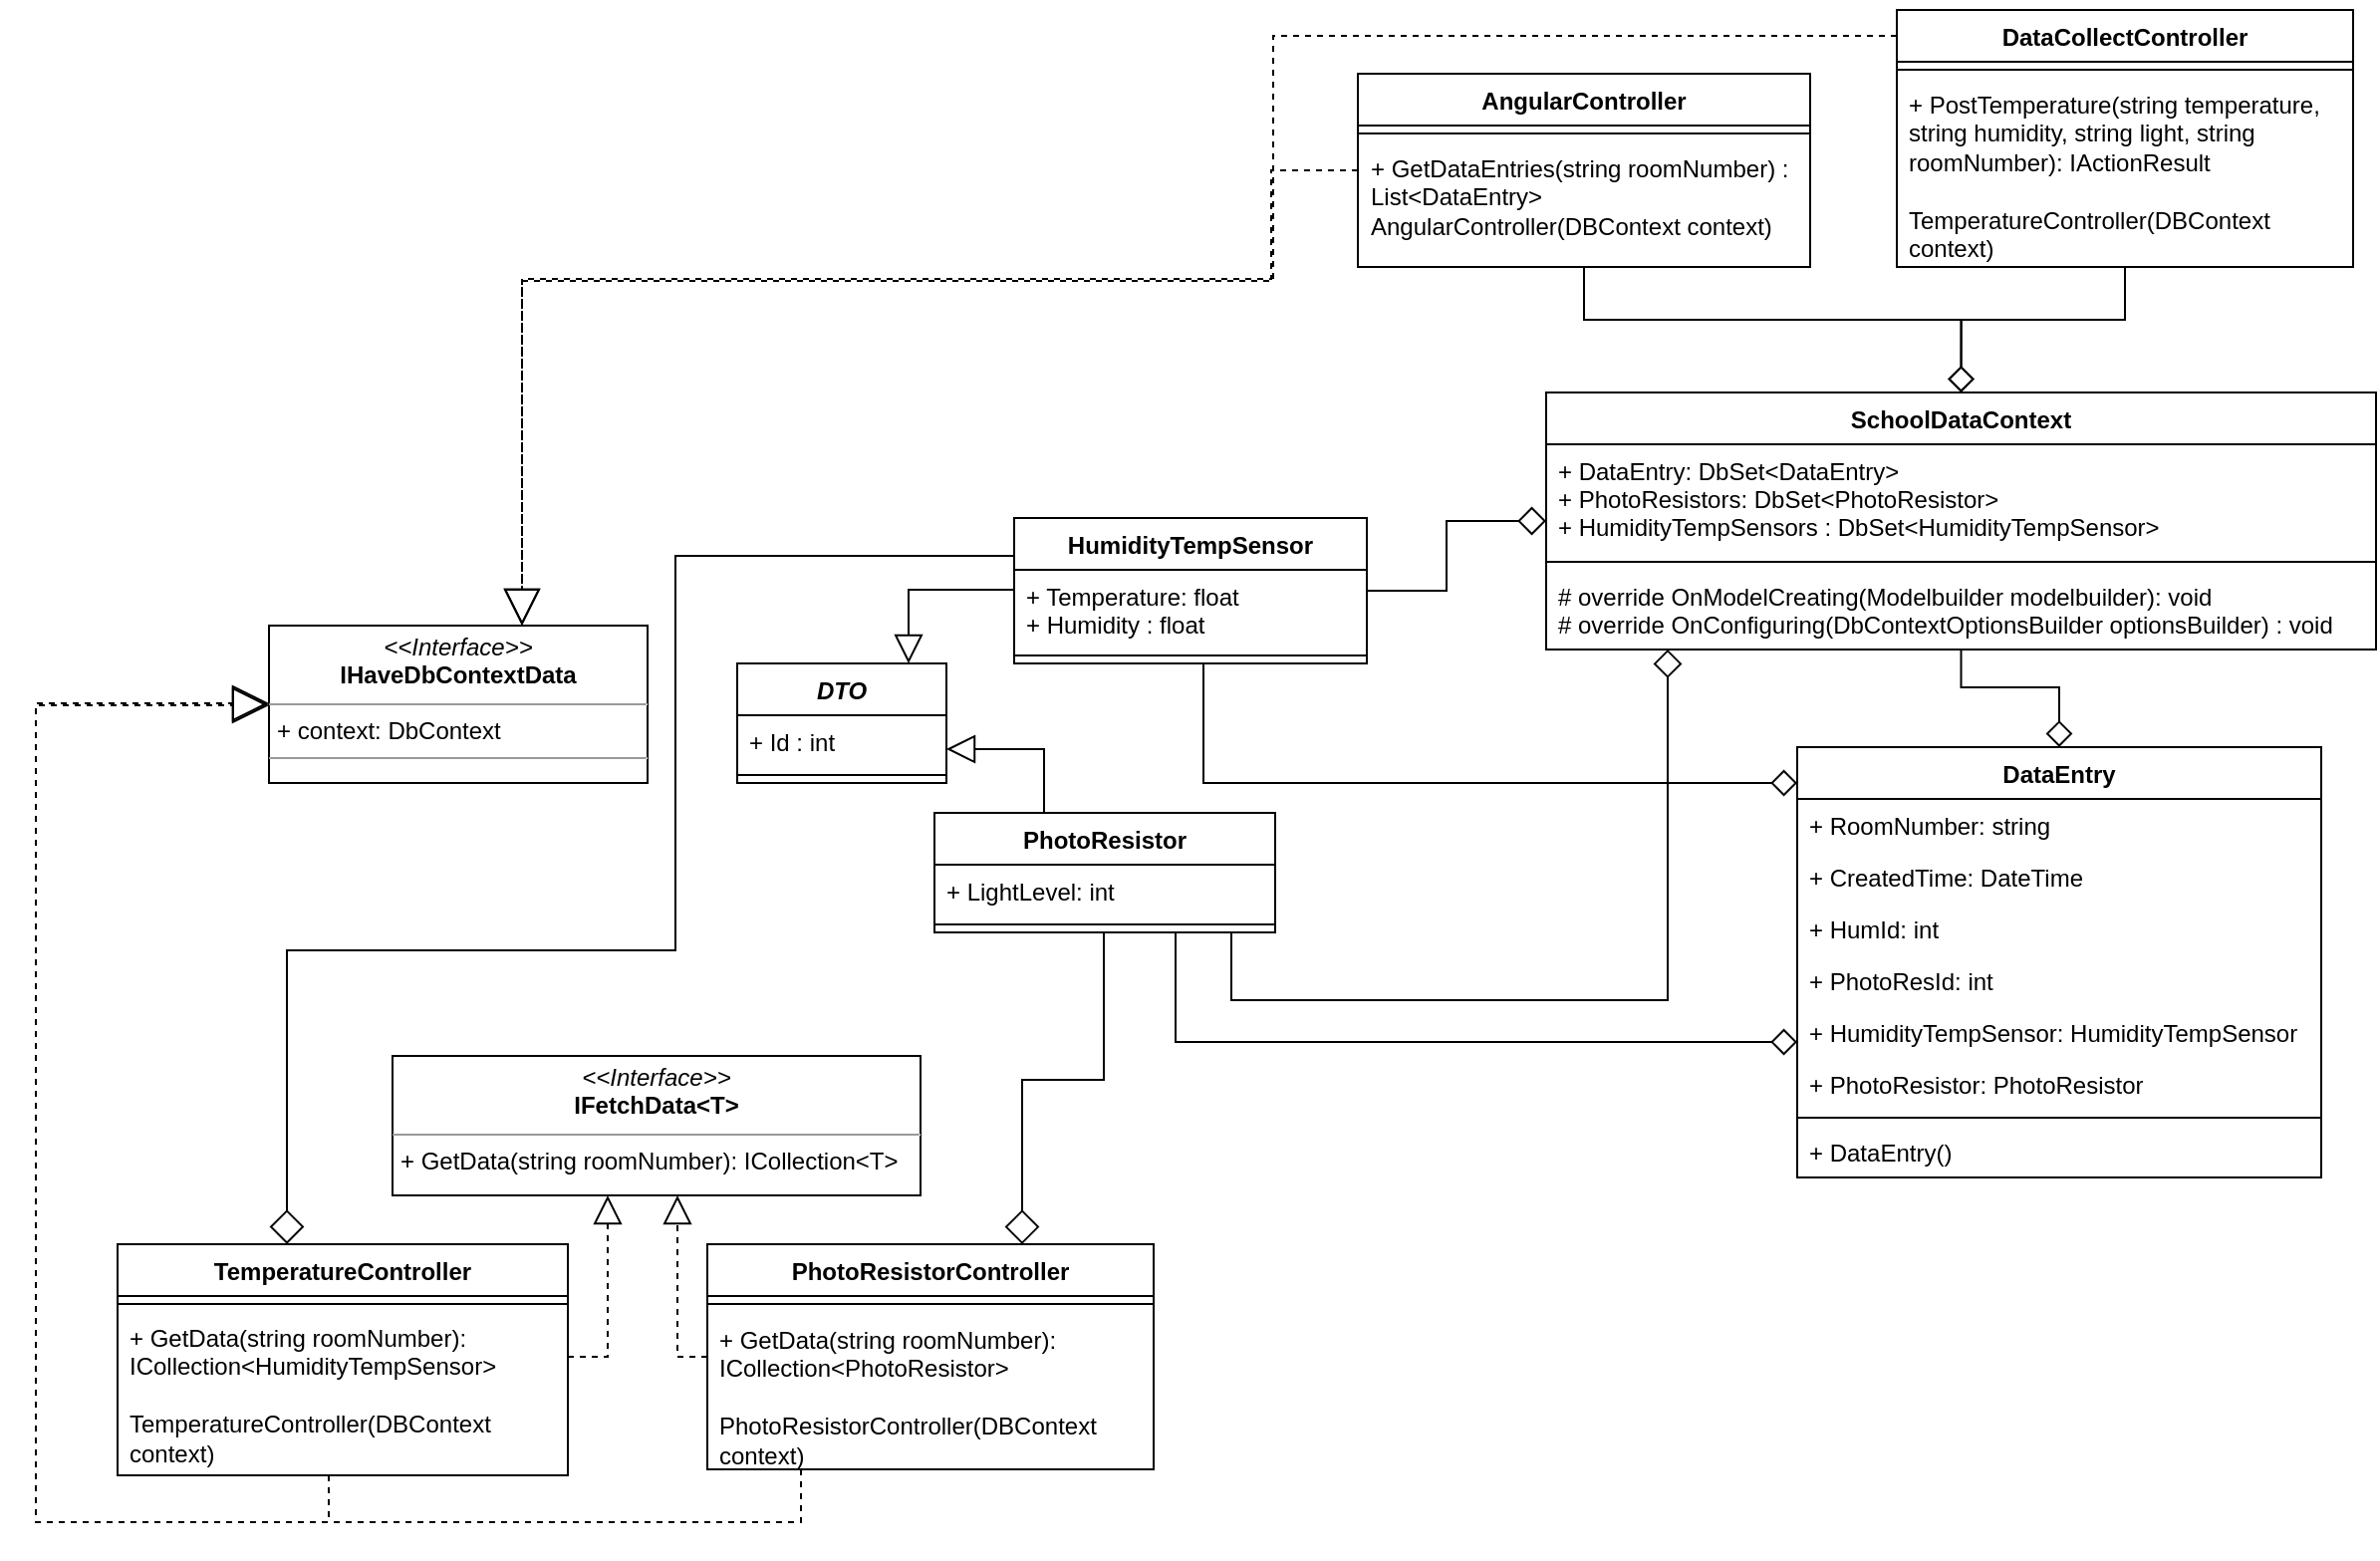 <mxfile version="15.0.3" type="device"><diagram id="x-YKFXe__G-PMNe2rKYq" name="Page-1"><mxGraphModel dx="981" dy="508" grid="0" gridSize="10" guides="1" tooltips="1" connect="1" arrows="1" fold="1" page="1" pageScale="1" pageWidth="827" pageHeight="1169" math="0" shadow="0"><root><mxCell id="0"/><mxCell id="1" parent="0"/><mxCell id="aSCxSlpjrOHpZsgmTtxv-40" style="edgeStyle=orthogonalEdgeStyle;rounded=0;orthogonalLoop=1;jettySize=auto;html=1;exitX=0.5;exitY=0;exitDx=0;exitDy=0;startArrow=diamond;startFill=0;endSize=11;endArrow=none;endFill=0;startSize=12;" edge="1" parent="1" target="aSCxSlpjrOHpZsgmTtxv-38"><mxGeometry relative="1" as="geometry"><mxPoint x="225" y="178" as="sourcePoint"/></mxGeometry></mxCell><mxCell id="aSCxSlpjrOHpZsgmTtxv-96" style="edgeStyle=orthogonalEdgeStyle;rounded=0;orthogonalLoop=1;jettySize=auto;html=1;exitX=0.5;exitY=0;exitDx=0;exitDy=0;startArrow=diamond;startFill=0;endSize=11;endArrow=none;endFill=0;startSize=12;" edge="1" parent="1"><mxGeometry relative="1" as="geometry"><mxPoint x="809.002" y="479.996" as="sourcePoint"/></mxGeometry></mxCell><mxCell id="aSCxSlpjrOHpZsgmTtxv-97" value="PhotoResistor" style="swimlane;fontStyle=1;align=center;verticalAlign=top;childLayout=stackLayout;horizontal=1;startSize=26;horizontalStack=0;resizeParent=1;resizeParentMax=0;resizeLast=0;collapsible=1;marginBottom=0;" vertex="1" parent="1"><mxGeometry x="637.002" y="799.996" width="171" height="60" as="geometry"/></mxCell><mxCell id="aSCxSlpjrOHpZsgmTtxv-98" value="+ LightLevel: int" style="text;strokeColor=none;fillColor=none;align=left;verticalAlign=top;spacingLeft=4;spacingRight=4;overflow=hidden;rotatable=0;points=[[0,0.5],[1,0.5]];portConstraint=eastwest;" vertex="1" parent="aSCxSlpjrOHpZsgmTtxv-97"><mxGeometry y="26" width="171" height="26" as="geometry"/></mxCell><mxCell id="aSCxSlpjrOHpZsgmTtxv-99" value="" style="line;strokeWidth=1;fillColor=none;align=left;verticalAlign=middle;spacingTop=-1;spacingLeft=3;spacingRight=3;rotatable=0;labelPosition=right;points=[];portConstraint=eastwest;" vertex="1" parent="aSCxSlpjrOHpZsgmTtxv-97"><mxGeometry y="52" width="171" height="8" as="geometry"/></mxCell><mxCell id="aSCxSlpjrOHpZsgmTtxv-100" value="HumidityTempSensor" style="swimlane;fontStyle=1;align=center;verticalAlign=top;childLayout=stackLayout;horizontal=1;startSize=26;horizontalStack=0;resizeParent=1;resizeParentMax=0;resizeLast=0;collapsible=1;marginBottom=0;" vertex="1" parent="1"><mxGeometry x="677.002" y="651.996" width="177" height="73" as="geometry"/></mxCell><mxCell id="aSCxSlpjrOHpZsgmTtxv-101" value="+ Temperature: float &#10;+ Humidity : float " style="text;strokeColor=none;fillColor=none;align=left;verticalAlign=top;spacingLeft=4;spacingRight=4;overflow=hidden;rotatable=0;points=[[0,0.5],[1,0.5]];portConstraint=eastwest;" vertex="1" parent="aSCxSlpjrOHpZsgmTtxv-100"><mxGeometry y="26" width="177" height="39" as="geometry"/></mxCell><mxCell id="aSCxSlpjrOHpZsgmTtxv-102" value="" style="line;strokeWidth=1;fillColor=none;align=left;verticalAlign=middle;spacingTop=-1;spacingLeft=3;spacingRight=3;rotatable=0;labelPosition=right;points=[];portConstraint=eastwest;" vertex="1" parent="aSCxSlpjrOHpZsgmTtxv-100"><mxGeometry y="65" width="177" height="8" as="geometry"/></mxCell><mxCell id="aSCxSlpjrOHpZsgmTtxv-103" style="edgeStyle=orthogonalEdgeStyle;rounded=0;orthogonalLoop=1;jettySize=auto;html=1;exitX=0.5;exitY=0;exitDx=0;exitDy=0;startArrow=diamond;startFill=0;endArrow=none;endFill=0;startSize=11;endSize=12;" edge="1" parent="1" source="aSCxSlpjrOHpZsgmTtxv-105" target="aSCxSlpjrOHpZsgmTtxv-141"><mxGeometry relative="1" as="geometry"/></mxCell><mxCell id="aSCxSlpjrOHpZsgmTtxv-104" style="edgeStyle=orthogonalEdgeStyle;rounded=0;orthogonalLoop=1;jettySize=auto;html=1;exitX=0.5;exitY=0;exitDx=0;exitDy=0;startArrow=diamond;startFill=0;endArrow=none;endFill=0;startSize=11;endSize=12;" edge="1" parent="1" source="aSCxSlpjrOHpZsgmTtxv-105" target="aSCxSlpjrOHpZsgmTtxv-145"><mxGeometry relative="1" as="geometry"/></mxCell><mxCell id="aSCxSlpjrOHpZsgmTtxv-105" value="SchoolDataContext" style="swimlane;fontStyle=1;align=center;verticalAlign=top;childLayout=stackLayout;horizontal=1;startSize=26;horizontalStack=0;resizeParent=1;resizeParentMax=0;resizeLast=0;collapsible=1;marginBottom=0;" vertex="1" parent="1"><mxGeometry x="944.002" y="588.996" width="416.5" height="129" as="geometry"/></mxCell><mxCell id="aSCxSlpjrOHpZsgmTtxv-106" value="+ DataEntry: DbSet&lt;DataEntry&gt;&#10;+ PhotoResistors: DbSet&lt;PhotoResistor&gt;&#10;+ HumidityTempSensors : DbSet&lt;HumidityTempSensor&gt;" style="text;strokeColor=none;fillColor=none;align=left;verticalAlign=top;spacingLeft=4;spacingRight=4;overflow=hidden;rotatable=0;points=[[0,0.5],[1,0.5]];portConstraint=eastwest;" vertex="1" parent="aSCxSlpjrOHpZsgmTtxv-105"><mxGeometry y="26" width="416.5" height="55" as="geometry"/></mxCell><mxCell id="aSCxSlpjrOHpZsgmTtxv-107" value="" style="line;strokeWidth=1;fillColor=none;align=left;verticalAlign=middle;spacingTop=-1;spacingLeft=3;spacingRight=3;rotatable=0;labelPosition=right;points=[];portConstraint=eastwest;" vertex="1" parent="aSCxSlpjrOHpZsgmTtxv-105"><mxGeometry y="81" width="416.5" height="8" as="geometry"/></mxCell><mxCell id="aSCxSlpjrOHpZsgmTtxv-108" value="# override OnModelCreating(Modelbuilder modelbuilder): void&#10;# override OnConfiguring(DbContextOptionsBuilder optionsBuilder) : void" style="text;strokeColor=none;fillColor=none;align=left;verticalAlign=top;spacingLeft=4;spacingRight=4;overflow=hidden;rotatable=0;points=[[0,0.5],[1,0.5]];portConstraint=eastwest;" vertex="1" parent="aSCxSlpjrOHpZsgmTtxv-105"><mxGeometry y="89" width="416.5" height="40" as="geometry"/></mxCell><mxCell id="aSCxSlpjrOHpZsgmTtxv-109" style="edgeStyle=orthogonalEdgeStyle;rounded=0;orthogonalLoop=1;jettySize=auto;html=1;startArrow=diamond;startFill=0;endArrow=none;endFill=0;startSize=12;endSize=11;" edge="1" parent="1" source="aSCxSlpjrOHpZsgmTtxv-105" target="aSCxSlpjrOHpZsgmTtxv-97"><mxGeometry relative="1" as="geometry"><mxPoint x="985.002" y="610.996" as="sourcePoint"/><Array as="points"><mxPoint x="1005" y="894"/><mxPoint x="786" y="894"/></Array></mxGeometry></mxCell><mxCell id="aSCxSlpjrOHpZsgmTtxv-110" style="edgeStyle=orthogonalEdgeStyle;rounded=0;orthogonalLoop=1;jettySize=auto;html=1;startArrow=diamond;startFill=0;endArrow=none;endFill=0;startSize=12;endSize=11;" edge="1" parent="1" source="aSCxSlpjrOHpZsgmTtxv-105" target="aSCxSlpjrOHpZsgmTtxv-100"><mxGeometry relative="1" as="geometry"><Array as="points"/></mxGeometry></mxCell><mxCell id="aSCxSlpjrOHpZsgmTtxv-111" style="edgeStyle=orthogonalEdgeStyle;rounded=0;orthogonalLoop=1;jettySize=auto;html=1;dashed=1;startArrow=none;startFill=0;endArrow=block;endFill=0;startSize=11;endSize=12;" edge="1" parent="1" source="aSCxSlpjrOHpZsgmTtxv-113" target="aSCxSlpjrOHpZsgmTtxv-128"><mxGeometry relative="1" as="geometry"><Array as="points"><mxPoint x="473" y="1073"/></Array></mxGeometry></mxCell><mxCell id="aSCxSlpjrOHpZsgmTtxv-112" style="edgeStyle=orthogonalEdgeStyle;rounded=0;orthogonalLoop=1;jettySize=auto;html=1;startArrow=diamond;startFill=0;endArrow=none;endFill=0;startSize=15;" edge="1" parent="1" source="aSCxSlpjrOHpZsgmTtxv-113" target="aSCxSlpjrOHpZsgmTtxv-100"><mxGeometry relative="1" as="geometry"><mxPoint x="369.003" y="1031.996" as="sourcePoint"/><Array as="points"><mxPoint x="312" y="869"/><mxPoint x="507" y="869"/><mxPoint x="507" y="671"/></Array></mxGeometry></mxCell><mxCell id="aSCxSlpjrOHpZsgmTtxv-153" style="edgeStyle=orthogonalEdgeStyle;rounded=0;orthogonalLoop=1;jettySize=auto;html=1;dashed=1;startArrow=none;startFill=0;endArrow=block;endFill=0;startSize=11;endSize=16;" edge="1" parent="1" source="aSCxSlpjrOHpZsgmTtxv-116"><mxGeometry relative="1" as="geometry"><mxPoint x="333" y="1123.996" as="sourcePoint"/><mxPoint x="303.003" y="745" as="targetPoint"/><Array as="points"><mxPoint x="333" y="1156"/><mxPoint x="186" y="1156"/><mxPoint x="186" y="745"/></Array></mxGeometry></mxCell><mxCell id="aSCxSlpjrOHpZsgmTtxv-113" value="TemperatureController" style="swimlane;fontStyle=1;align=center;verticalAlign=top;childLayout=stackLayout;horizontal=1;startSize=26;horizontalStack=0;resizeParent=1;resizeParentMax=0;resizeLast=0;collapsible=1;marginBottom=0;" vertex="1" parent="1"><mxGeometry x="227.003" y="1016.496" width="226" height="116" as="geometry"/></mxCell><mxCell id="aSCxSlpjrOHpZsgmTtxv-115" value="" style="line;strokeWidth=1;fillColor=none;align=left;verticalAlign=middle;spacingTop=-1;spacingLeft=3;spacingRight=3;rotatable=0;labelPosition=right;points=[];portConstraint=eastwest;" vertex="1" parent="aSCxSlpjrOHpZsgmTtxv-113"><mxGeometry y="26" width="226" height="8" as="geometry"/></mxCell><mxCell id="aSCxSlpjrOHpZsgmTtxv-116" value="+ GetData(string roomNumber): ICollection&lt;HumidityTempSensor&gt;&#10;&#10;TemperatureController(DBContext context)" style="text;strokeColor=none;fillColor=none;align=left;verticalAlign=top;spacingLeft=4;spacingRight=4;overflow=hidden;rotatable=0;points=[[0,0.5],[1,0.5]];portConstraint=eastwest;whiteSpace=wrap;" vertex="1" parent="aSCxSlpjrOHpZsgmTtxv-113"><mxGeometry y="34" width="226" height="82" as="geometry"/></mxCell><mxCell id="aSCxSlpjrOHpZsgmTtxv-117" style="edgeStyle=orthogonalEdgeStyle;rounded=0;orthogonalLoop=1;jettySize=auto;html=1;dashed=1;startArrow=none;startFill=0;endArrow=block;endFill=0;startSize=11;endSize=12;" edge="1" parent="1" source="aSCxSlpjrOHpZsgmTtxv-119" target="aSCxSlpjrOHpZsgmTtxv-128"><mxGeometry relative="1" as="geometry"><Array as="points"><mxPoint x="508" y="1073"/></Array></mxGeometry></mxCell><mxCell id="aSCxSlpjrOHpZsgmTtxv-118" style="edgeStyle=orthogonalEdgeStyle;rounded=0;orthogonalLoop=1;jettySize=auto;html=1;endArrow=none;endFill=0;startArrow=diamond;startFill=0;startSize=15;" edge="1" parent="1" source="aSCxSlpjrOHpZsgmTtxv-119" target="aSCxSlpjrOHpZsgmTtxv-97"><mxGeometry relative="1" as="geometry"><Array as="points"><mxPoint x="681" y="934"/><mxPoint x="722" y="934"/></Array></mxGeometry></mxCell><mxCell id="aSCxSlpjrOHpZsgmTtxv-152" style="edgeStyle=orthogonalEdgeStyle;rounded=0;orthogonalLoop=1;jettySize=auto;html=1;dashed=1;startArrow=none;startFill=0;endArrow=block;endFill=0;startSize=11;endSize=16;" edge="1" parent="1" source="aSCxSlpjrOHpZsgmTtxv-122" target="aSCxSlpjrOHpZsgmTtxv-149"><mxGeometry relative="1" as="geometry"><Array as="points"><mxPoint x="570" y="1156"/><mxPoint x="186" y="1156"/><mxPoint x="186" y="746"/></Array></mxGeometry></mxCell><mxCell id="aSCxSlpjrOHpZsgmTtxv-119" value="PhotoResistorController" style="swimlane;fontStyle=1;align=center;verticalAlign=top;childLayout=stackLayout;horizontal=1;startSize=26;horizontalStack=0;resizeParent=1;resizeParentMax=0;resizeLast=0;collapsible=1;marginBottom=0;" vertex="1" parent="1"><mxGeometry x="523" y="1016.5" width="224" height="113" as="geometry"/></mxCell><mxCell id="aSCxSlpjrOHpZsgmTtxv-121" value="" style="line;strokeWidth=1;fillColor=none;align=left;verticalAlign=middle;spacingTop=-1;spacingLeft=3;spacingRight=3;rotatable=0;labelPosition=right;points=[];portConstraint=eastwest;" vertex="1" parent="aSCxSlpjrOHpZsgmTtxv-119"><mxGeometry y="26" width="224" height="8" as="geometry"/></mxCell><mxCell id="aSCxSlpjrOHpZsgmTtxv-122" value="+ GetData(string roomNumber): ICollection&lt;PhotoResistor&gt;&#10;&#10;PhotoResistorController(DBContext context)" style="text;strokeColor=none;fillColor=none;align=left;verticalAlign=top;spacingLeft=4;spacingRight=4;overflow=hidden;rotatable=0;points=[[0,0.5],[1,0.5]];portConstraint=eastwest;whiteSpace=wrap;" vertex="1" parent="aSCxSlpjrOHpZsgmTtxv-119"><mxGeometry y="34" width="224" height="79" as="geometry"/></mxCell><mxCell id="aSCxSlpjrOHpZsgmTtxv-123" value="DTO" style="swimlane;fontStyle=3;align=center;verticalAlign=top;childLayout=stackLayout;horizontal=1;startSize=26;horizontalStack=0;resizeParent=1;resizeParentMax=0;resizeLast=0;collapsible=1;marginBottom=0;" vertex="1" parent="1"><mxGeometry x="538.002" y="724.996" width="105" height="60" as="geometry"/></mxCell><mxCell id="aSCxSlpjrOHpZsgmTtxv-124" value="+ Id : int" style="text;strokeColor=none;fillColor=none;align=left;verticalAlign=top;spacingLeft=4;spacingRight=4;overflow=hidden;rotatable=0;points=[[0,0.5],[1,0.5]];portConstraint=eastwest;" vertex="1" parent="aSCxSlpjrOHpZsgmTtxv-123"><mxGeometry y="26" width="105" height="26" as="geometry"/></mxCell><mxCell id="aSCxSlpjrOHpZsgmTtxv-125" value="" style="line;strokeWidth=1;fillColor=none;align=left;verticalAlign=middle;spacingTop=-1;spacingLeft=3;spacingRight=3;rotatable=0;labelPosition=right;points=[];portConstraint=eastwest;" vertex="1" parent="aSCxSlpjrOHpZsgmTtxv-123"><mxGeometry y="52" width="105" height="8" as="geometry"/></mxCell><mxCell id="aSCxSlpjrOHpZsgmTtxv-126" style="edgeStyle=orthogonalEdgeStyle;rounded=0;orthogonalLoop=1;jettySize=auto;html=1;startArrow=block;startFill=0;endArrow=none;endFill=0;startSize=12;endSize=11;" edge="1" parent="1" source="aSCxSlpjrOHpZsgmTtxv-123" target="aSCxSlpjrOHpZsgmTtxv-97"><mxGeometry relative="1" as="geometry"><mxPoint x="680" y="743" as="sourcePoint"/><Array as="points"><mxPoint x="692" y="768"/></Array></mxGeometry></mxCell><mxCell id="aSCxSlpjrOHpZsgmTtxv-127" style="edgeStyle=orthogonalEdgeStyle;rounded=0;orthogonalLoop=1;jettySize=auto;html=1;startArrow=block;startFill=0;endArrow=none;endFill=0;startSize=12;endSize=11;" edge="1" parent="1" source="aSCxSlpjrOHpZsgmTtxv-123" target="aSCxSlpjrOHpZsgmTtxv-100"><mxGeometry relative="1" as="geometry"><mxPoint x="677.502" y="888.496" as="sourcePoint"/><mxPoint x="751.003" y="610.996" as="targetPoint"/><Array as="points"><mxPoint x="624" y="688"/></Array></mxGeometry></mxCell><mxCell id="aSCxSlpjrOHpZsgmTtxv-128" value="&lt;p style=&quot;margin: 0px ; margin-top: 4px ; text-align: center&quot;&gt;&lt;i&gt;&amp;lt;&amp;lt;Interface&amp;gt;&amp;gt;&lt;/i&gt;&lt;br&gt;&lt;b&gt;IFetchData&amp;lt;T&amp;gt;&lt;/b&gt;&lt;/p&gt;&lt;hr size=&quot;1&quot;&gt;&lt;p style=&quot;margin: 0px ; margin-left: 4px&quot;&gt;&lt;/p&gt;&lt;p style=&quot;margin: 0px ; margin-left: 4px&quot;&gt;+ GetData(string roomNumber): ICollection&amp;lt;T&amp;gt;&lt;/p&gt;" style="verticalAlign=top;align=left;overflow=fill;fontSize=12;fontFamily=Helvetica;html=1;" vertex="1" parent="1"><mxGeometry x="365.002" y="921.996" width="265" height="70" as="geometry"/></mxCell><mxCell id="aSCxSlpjrOHpZsgmTtxv-129" style="edgeStyle=orthogonalEdgeStyle;rounded=0;orthogonalLoop=1;jettySize=auto;html=1;exitX=0.5;exitY=0;exitDx=0;exitDy=0;startArrow=diamond;startFill=0;endArrow=none;endFill=0;startSize=11;endSize=12;" edge="1" parent="1" source="aSCxSlpjrOHpZsgmTtxv-130" target="aSCxSlpjrOHpZsgmTtxv-105"><mxGeometry relative="1" as="geometry"/></mxCell><mxCell id="aSCxSlpjrOHpZsgmTtxv-130" value="DataEntry" style="swimlane;fontStyle=1;align=center;verticalAlign=top;childLayout=stackLayout;horizontal=1;startSize=26;horizontalStack=0;resizeParent=1;resizeParentMax=0;resizeLast=0;collapsible=1;marginBottom=0;" vertex="1" parent="1"><mxGeometry x="1070.002" y="766.996" width="263" height="216" as="geometry"/></mxCell><mxCell id="aSCxSlpjrOHpZsgmTtxv-131" value="+ RoomNumber: string" style="text;strokeColor=none;fillColor=none;align=left;verticalAlign=top;spacingLeft=4;spacingRight=4;overflow=hidden;rotatable=0;points=[[0,0.5],[1,0.5]];portConstraint=eastwest;" vertex="1" parent="aSCxSlpjrOHpZsgmTtxv-130"><mxGeometry y="26" width="263" height="26" as="geometry"/></mxCell><mxCell id="aSCxSlpjrOHpZsgmTtxv-132" value="+ CreatedTime: DateTime" style="text;strokeColor=none;fillColor=none;align=left;verticalAlign=top;spacingLeft=4;spacingRight=4;overflow=hidden;rotatable=0;points=[[0,0.5],[1,0.5]];portConstraint=eastwest;" vertex="1" parent="aSCxSlpjrOHpZsgmTtxv-130"><mxGeometry y="52" width="263" height="26" as="geometry"/></mxCell><mxCell id="aSCxSlpjrOHpZsgmTtxv-133" value="+ HumId: int" style="text;strokeColor=none;fillColor=none;align=left;verticalAlign=top;spacingLeft=4;spacingRight=4;overflow=hidden;rotatable=0;points=[[0,0.5],[1,0.5]];portConstraint=eastwest;" vertex="1" parent="aSCxSlpjrOHpZsgmTtxv-130"><mxGeometry y="78" width="263" height="26" as="geometry"/></mxCell><mxCell id="aSCxSlpjrOHpZsgmTtxv-134" value="+ PhotoResId: int" style="text;strokeColor=none;fillColor=none;align=left;verticalAlign=top;spacingLeft=4;spacingRight=4;overflow=hidden;rotatable=0;points=[[0,0.5],[1,0.5]];portConstraint=eastwest;" vertex="1" parent="aSCxSlpjrOHpZsgmTtxv-130"><mxGeometry y="104" width="263" height="26" as="geometry"/></mxCell><mxCell id="aSCxSlpjrOHpZsgmTtxv-135" value="+ HumidityTempSensor: HumidityTempSensor" style="text;strokeColor=none;fillColor=none;align=left;verticalAlign=top;spacingLeft=4;spacingRight=4;overflow=hidden;rotatable=0;points=[[0,0.5],[1,0.5]];portConstraint=eastwest;" vertex="1" parent="aSCxSlpjrOHpZsgmTtxv-130"><mxGeometry y="130" width="263" height="26" as="geometry"/></mxCell><mxCell id="aSCxSlpjrOHpZsgmTtxv-136" value="+ PhotoResistor: PhotoResistor" style="text;strokeColor=none;fillColor=none;align=left;verticalAlign=top;spacingLeft=4;spacingRight=4;overflow=hidden;rotatable=0;points=[[0,0.5],[1,0.5]];portConstraint=eastwest;" vertex="1" parent="aSCxSlpjrOHpZsgmTtxv-130"><mxGeometry y="156" width="263" height="26" as="geometry"/></mxCell><mxCell id="aSCxSlpjrOHpZsgmTtxv-137" value="" style="line;strokeWidth=1;fillColor=none;align=left;verticalAlign=middle;spacingTop=-1;spacingLeft=3;spacingRight=3;rotatable=0;labelPosition=right;points=[];portConstraint=eastwest;" vertex="1" parent="aSCxSlpjrOHpZsgmTtxv-130"><mxGeometry y="182" width="263" height="8" as="geometry"/></mxCell><mxCell id="aSCxSlpjrOHpZsgmTtxv-138" value="+ DataEntry() " style="text;strokeColor=none;fillColor=none;align=left;verticalAlign=top;spacingLeft=4;spacingRight=4;overflow=hidden;rotatable=0;points=[[0,0.5],[1,0.5]];portConstraint=eastwest;" vertex="1" parent="aSCxSlpjrOHpZsgmTtxv-130"><mxGeometry y="190" width="263" height="26" as="geometry"/></mxCell><mxCell id="aSCxSlpjrOHpZsgmTtxv-139" style="edgeStyle=orthogonalEdgeStyle;rounded=0;orthogonalLoop=1;jettySize=auto;html=1;startArrow=diamond;startFill=0;endArrow=none;endFill=0;startSize=11;endSize=12;" edge="1" parent="1" source="aSCxSlpjrOHpZsgmTtxv-130" target="aSCxSlpjrOHpZsgmTtxv-100"><mxGeometry relative="1" as="geometry"><mxPoint x="1018.002" y="855.031" as="sourcePoint"/><mxPoint x="891.002" y="895.996" as="targetPoint"/><Array as="points"><mxPoint x="772.003" y="784.996"/></Array></mxGeometry></mxCell><mxCell id="aSCxSlpjrOHpZsgmTtxv-140" style="edgeStyle=orthogonalEdgeStyle;rounded=0;orthogonalLoop=1;jettySize=auto;html=1;startArrow=diamond;startFill=0;endArrow=none;endFill=0;startSize=11;endSize=12;" edge="1" parent="1" source="aSCxSlpjrOHpZsgmTtxv-130" target="aSCxSlpjrOHpZsgmTtxv-97"><mxGeometry relative="1" as="geometry"><mxPoint x="1019.002" y="786.996" as="sourcePoint"/><mxPoint x="850.502" y="771.996" as="targetPoint"/><Array as="points"><mxPoint x="758.003" y="914.996"/></Array></mxGeometry></mxCell><mxCell id="aSCxSlpjrOHpZsgmTtxv-151" style="edgeStyle=orthogonalEdgeStyle;rounded=0;orthogonalLoop=1;jettySize=auto;html=1;dashed=1;startArrow=none;startFill=0;endArrow=block;endFill=0;startSize=11;endSize=16;" edge="1" parent="1" source="aSCxSlpjrOHpZsgmTtxv-141" target="aSCxSlpjrOHpZsgmTtxv-149"><mxGeometry relative="1" as="geometry"><Array as="points"><mxPoint x="807" y="410"/><mxPoint x="807" y="533"/><mxPoint x="430" y="533"/></Array></mxGeometry></mxCell><mxCell id="aSCxSlpjrOHpZsgmTtxv-141" value="DataCollectController" style="swimlane;fontStyle=1;align=center;verticalAlign=top;childLayout=stackLayout;horizontal=1;startSize=26;horizontalStack=0;resizeParent=1;resizeParentMax=0;resizeLast=0;collapsible=1;marginBottom=0;" vertex="1" parent="1"><mxGeometry x="1120.002" y="396.996" width="229" height="129" as="geometry"/></mxCell><mxCell id="aSCxSlpjrOHpZsgmTtxv-143" value="" style="line;strokeWidth=1;fillColor=none;align=left;verticalAlign=middle;spacingTop=-1;spacingLeft=3;spacingRight=3;rotatable=0;labelPosition=right;points=[];portConstraint=eastwest;" vertex="1" parent="aSCxSlpjrOHpZsgmTtxv-141"><mxGeometry y="26" width="229" height="8" as="geometry"/></mxCell><mxCell id="aSCxSlpjrOHpZsgmTtxv-144" value="+ PostTemperature(string temperature, string humidity, string light, string roomNumber): IActionResult&#10;&#10;TemperatureController(DBContext context)" style="text;strokeColor=none;fillColor=none;align=left;verticalAlign=top;spacingLeft=4;spacingRight=4;overflow=hidden;rotatable=0;points=[[0,0.5],[1,0.5]];portConstraint=eastwest;whiteSpace=wrap;" vertex="1" parent="aSCxSlpjrOHpZsgmTtxv-141"><mxGeometry y="34" width="229" height="95" as="geometry"/></mxCell><mxCell id="aSCxSlpjrOHpZsgmTtxv-145" value="AngularController" style="swimlane;fontStyle=1;align=center;verticalAlign=top;childLayout=stackLayout;horizontal=1;startSize=26;horizontalStack=0;resizeParent=1;resizeParentMax=0;resizeLast=0;collapsible=1;marginBottom=0;" vertex="1" parent="1"><mxGeometry x="849.502" y="428.996" width="227" height="97" as="geometry"/></mxCell><mxCell id="aSCxSlpjrOHpZsgmTtxv-147" value="" style="line;strokeWidth=1;fillColor=none;align=left;verticalAlign=middle;spacingTop=-1;spacingLeft=3;spacingRight=3;rotatable=0;labelPosition=right;points=[];portConstraint=eastwest;" vertex="1" parent="aSCxSlpjrOHpZsgmTtxv-145"><mxGeometry y="26" width="227" height="8" as="geometry"/></mxCell><mxCell id="aSCxSlpjrOHpZsgmTtxv-148" value="+ GetDataEntries(string roomNumber) : List&lt;DataEntry&gt;&#10;AngularController(DBContext context)" style="text;strokeColor=none;fillColor=none;align=left;verticalAlign=top;spacingLeft=4;spacingRight=4;overflow=hidden;rotatable=0;points=[[0,0.5],[1,0.5]];portConstraint=eastwest;whiteSpace=wrap;" vertex="1" parent="aSCxSlpjrOHpZsgmTtxv-145"><mxGeometry y="34" width="227" height="63" as="geometry"/></mxCell><mxCell id="aSCxSlpjrOHpZsgmTtxv-150" style="edgeStyle=orthogonalEdgeStyle;rounded=0;orthogonalLoop=1;jettySize=auto;html=1;startArrow=none;startFill=0;endArrow=block;endFill=0;startSize=11;endSize=16;dashed=1;" edge="1" parent="1" source="aSCxSlpjrOHpZsgmTtxv-145"><mxGeometry relative="1" as="geometry"><mxPoint x="963" y="428.996" as="sourcePoint"/><mxPoint x="430" y="705.996" as="targetPoint"/><Array as="points"><mxPoint x="806" y="478"/><mxPoint x="806" y="532"/><mxPoint x="430" y="532"/></Array></mxGeometry></mxCell><mxCell id="aSCxSlpjrOHpZsgmTtxv-149" value="&lt;p style=&quot;margin: 0px ; margin-top: 4px ; text-align: center&quot;&gt;&lt;i&gt;&amp;lt;&amp;lt;Interface&amp;gt;&amp;gt;&lt;/i&gt;&lt;br&gt;&lt;b&gt;IHaveDbContextData&lt;/b&gt;&lt;/p&gt;&lt;hr size=&quot;1&quot;&gt;&lt;p style=&quot;margin: 0px ; margin-left: 4px&quot;&gt;+ context: DbContext&lt;br&gt;&lt;/p&gt;&lt;hr size=&quot;1&quot;&gt;&lt;p style=&quot;margin: 0px ; margin-left: 4px&quot;&gt;&lt;br&gt;&lt;/p&gt;" style="verticalAlign=top;align=left;overflow=fill;fontSize=12;fontFamily=Helvetica;html=1;" vertex="1" parent="1"><mxGeometry x="303.003" y="705.996" width="190" height="79" as="geometry"/></mxCell></root></mxGraphModel></diagram></mxfile>